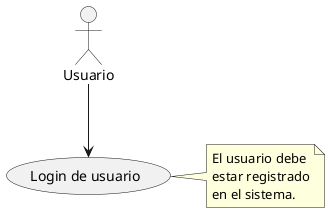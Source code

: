 @startuml
actor "Usuario" as U

U --> (Login de usuario)

note right of (Login de usuario)
 El usuario debe
 estar registrado
 en el sistema.
end note
@enduml
